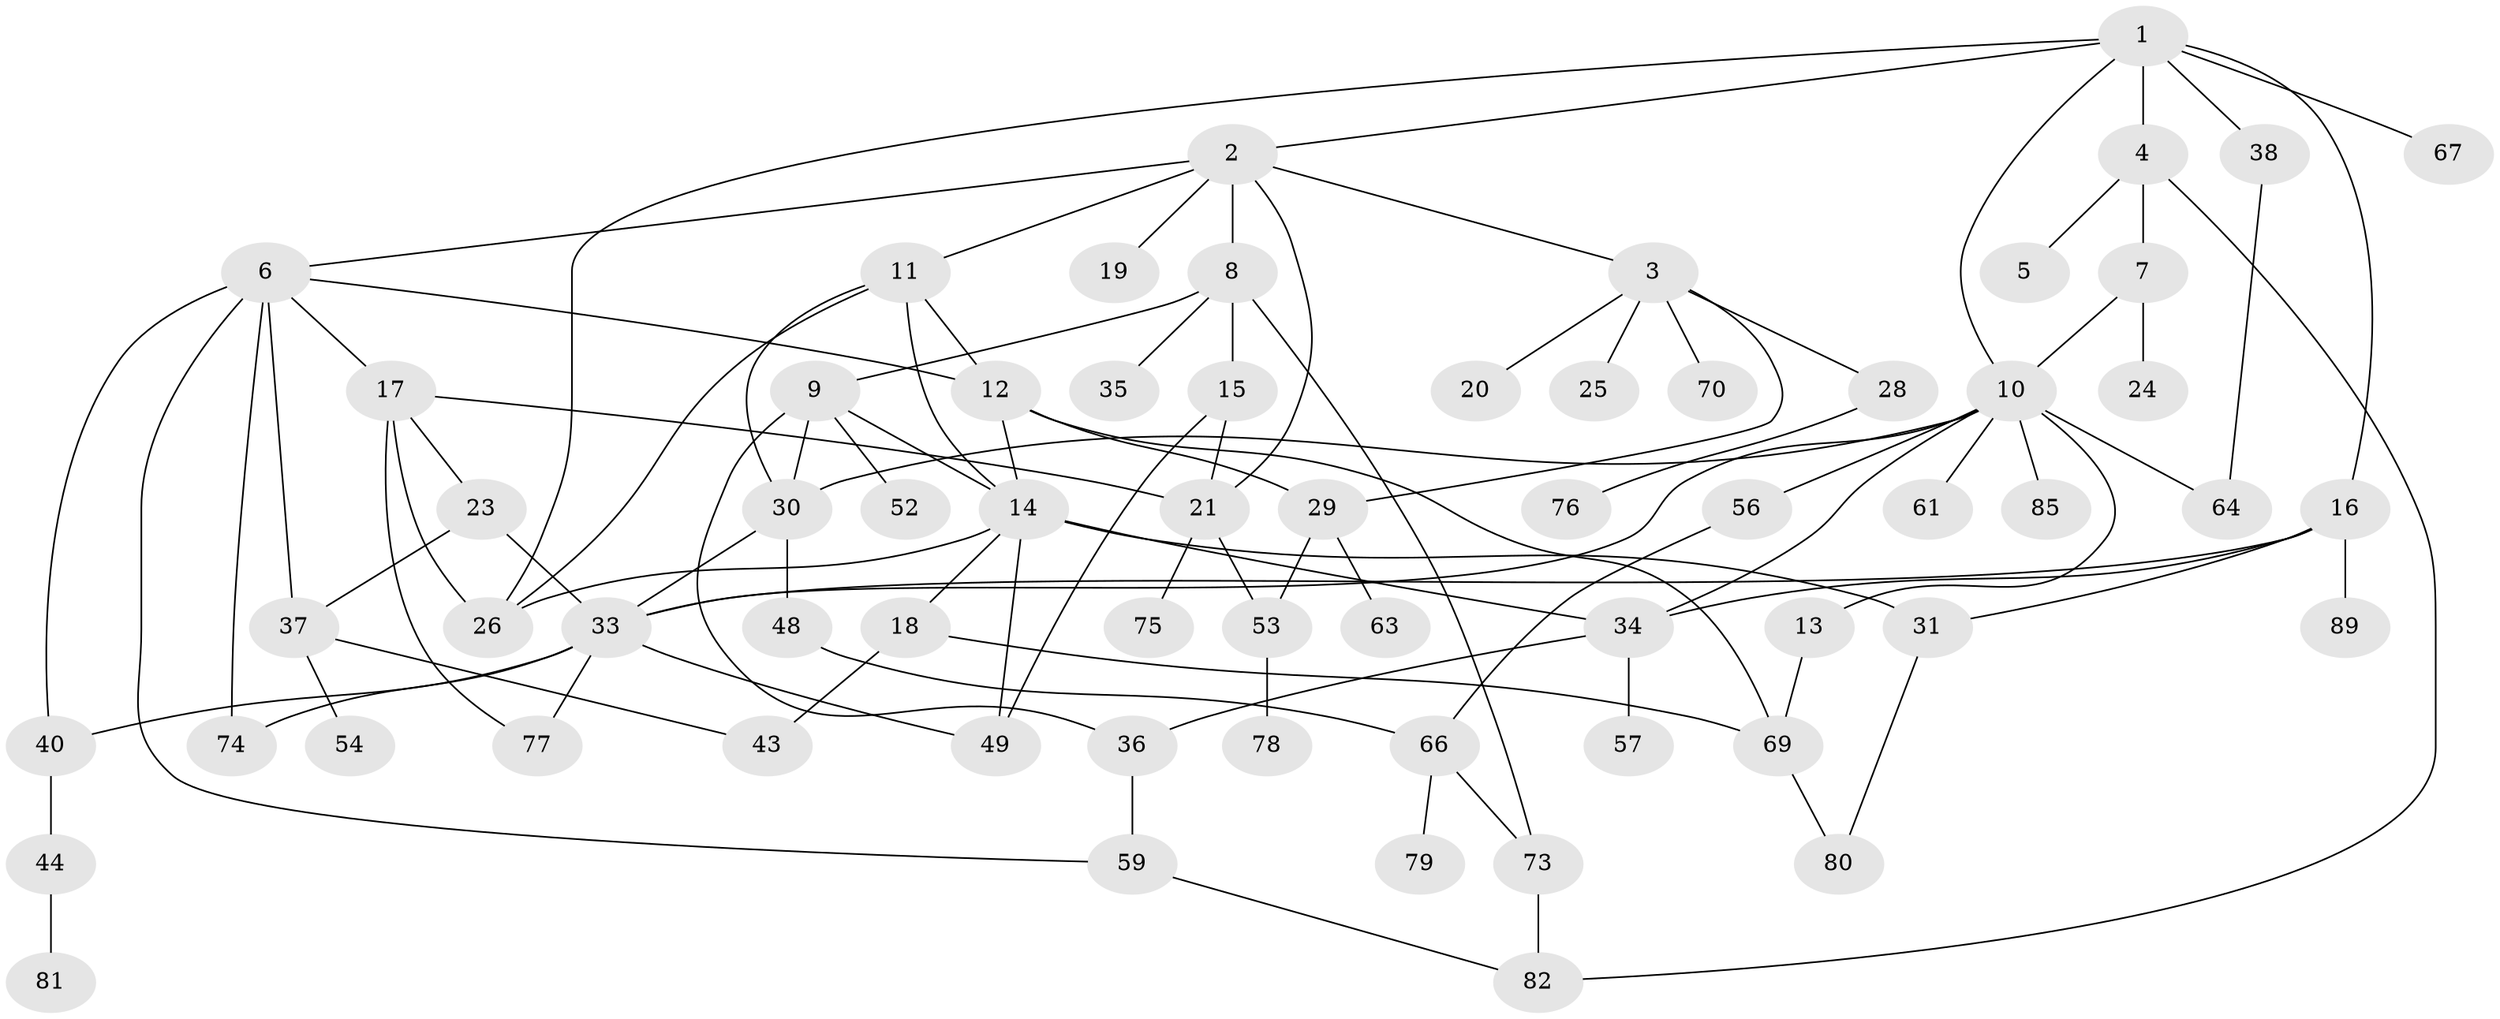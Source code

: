 // original degree distribution, {7: 0.031914893617021274, 6: 0.02127659574468085, 5: 0.10638297872340426, 1: 0.26595744680851063, 3: 0.19148936170212766, 2: 0.26595744680851063, 4: 0.10638297872340426, 8: 0.010638297872340425}
// Generated by graph-tools (version 1.1) at 2025/16/03/04/25 18:16:51]
// undirected, 65 vertices, 100 edges
graph export_dot {
graph [start="1"]
  node [color=gray90,style=filled];
  1;
  2;
  3;
  4 [super="+32"];
  5;
  6 [super="+86+41+51"];
  7;
  8;
  9 [super="+22"];
  10 [super="+27"];
  11;
  12 [super="+39"];
  13;
  14;
  15;
  16;
  17;
  18;
  19;
  20;
  21 [super="+50"];
  23;
  24;
  25;
  26 [super="+91"];
  28;
  29 [super="+60"];
  30 [super="+45+72"];
  31;
  33 [super="+42+55+62"];
  34;
  35;
  36 [super="+46"];
  37;
  38;
  40;
  43;
  44;
  48 [super="+68"];
  49;
  52;
  53;
  54;
  56;
  57;
  59;
  61;
  63;
  64;
  66 [super="+71"];
  67;
  69 [super="+90+92"];
  70;
  73;
  74;
  75;
  76 [super="+93"];
  77;
  78;
  79 [super="+83"];
  80;
  81;
  82 [super="+84"];
  85;
  89;
  1 -- 2;
  1 -- 4;
  1 -- 16;
  1 -- 38;
  1 -- 67;
  1 -- 26;
  1 -- 10;
  2 -- 3;
  2 -- 6;
  2 -- 8;
  2 -- 11;
  2 -- 19;
  2 -- 21;
  3 -- 20;
  3 -- 25;
  3 -- 28;
  3 -- 70;
  3 -- 29;
  4 -- 5;
  4 -- 7;
  4 -- 82;
  6 -- 17;
  6 -- 40;
  6 -- 74;
  6 -- 59;
  6 -- 12;
  6 -- 37;
  7 -- 10;
  7 -- 24;
  8 -- 9;
  8 -- 15;
  8 -- 35;
  8 -- 73;
  9 -- 36;
  9 -- 52;
  9 -- 14;
  9 -- 30;
  10 -- 13;
  10 -- 30;
  10 -- 61;
  10 -- 85;
  10 -- 64;
  10 -- 33;
  10 -- 34;
  10 -- 56;
  11 -- 12;
  11 -- 14;
  11 -- 26;
  11 -- 30;
  12 -- 29;
  12 -- 14;
  12 -- 69;
  13 -- 69;
  14 -- 18;
  14 -- 49;
  14 -- 26;
  14 -- 34;
  14 -- 31;
  15 -- 49;
  15 -- 21;
  16 -- 31;
  16 -- 89;
  16 -- 34;
  16 -- 33;
  17 -- 21;
  17 -- 23;
  17 -- 26;
  17 -- 77;
  18 -- 43;
  18 -- 69;
  21 -- 53;
  21 -- 75 [weight=2];
  23 -- 37;
  23 -- 33;
  28 -- 76;
  29 -- 53;
  29 -- 63;
  30 -- 48;
  30 -- 33;
  31 -- 80;
  33 -- 49;
  33 -- 40;
  33 -- 74;
  33 -- 77;
  34 -- 57;
  34 -- 36;
  36 -- 59;
  37 -- 43;
  37 -- 54;
  38 -- 64;
  40 -- 44;
  44 -- 81;
  48 -- 66;
  53 -- 78;
  56 -- 66;
  59 -- 82;
  66 -- 73;
  66 -- 79;
  69 -- 80;
  73 -- 82;
}
